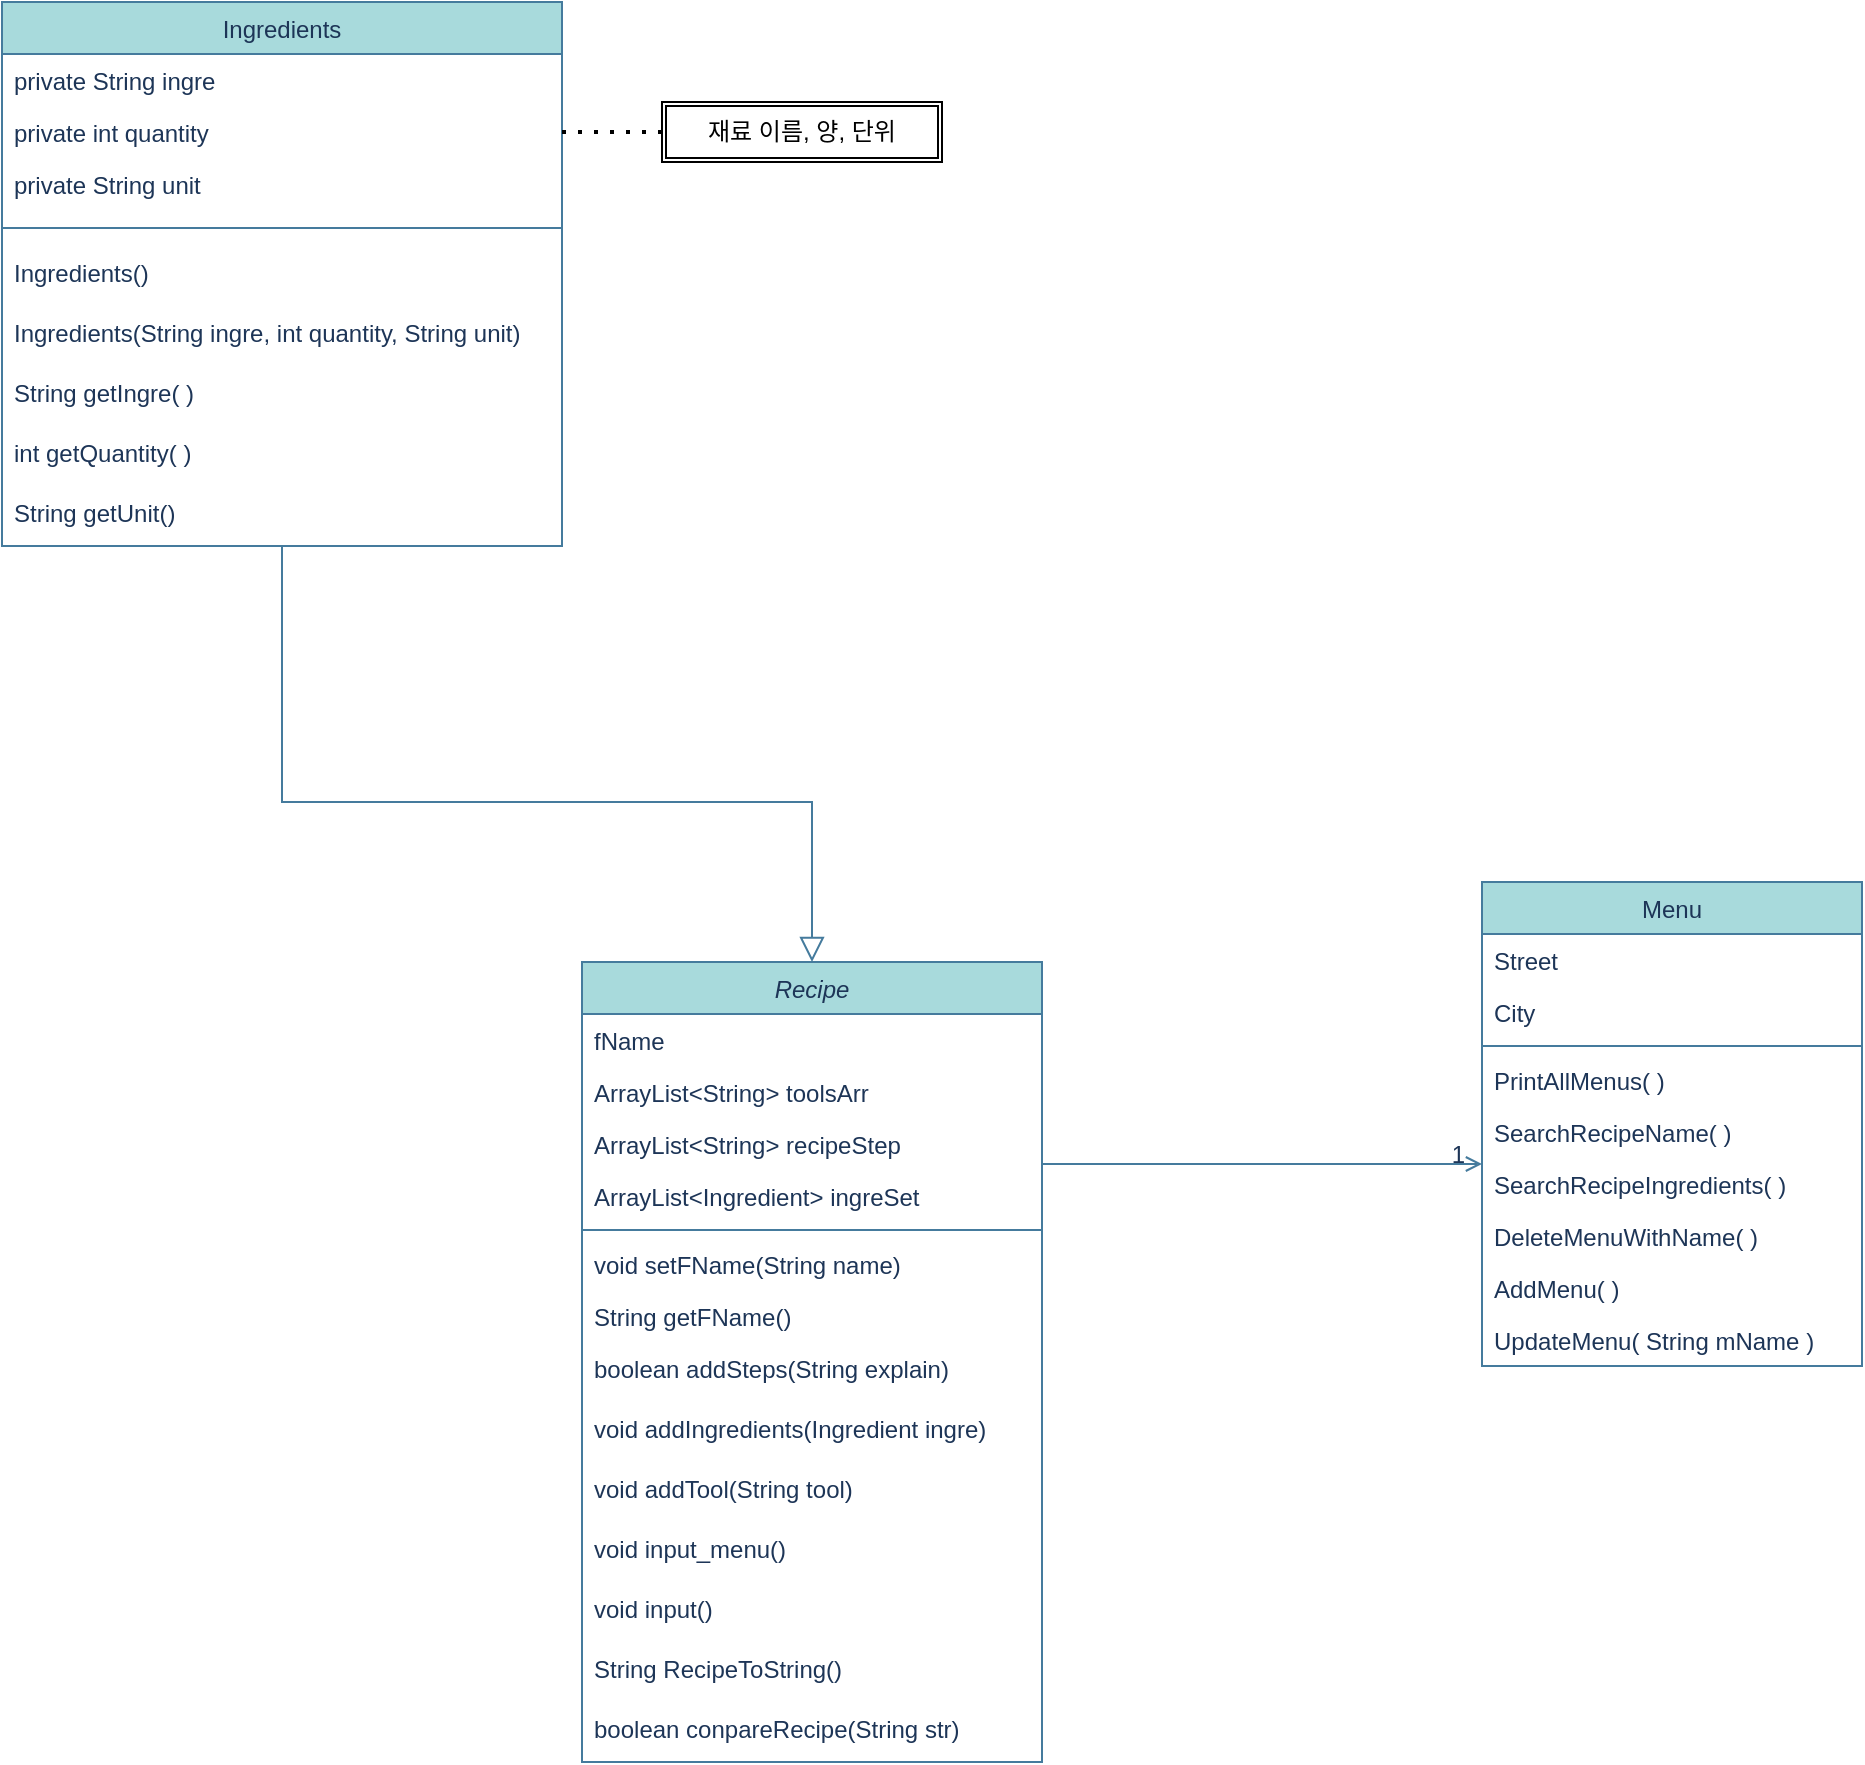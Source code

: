 <mxfile version="21.1.2" type="github">
  <diagram id="C5RBs43oDa-KdzZeNtuy" name="Page-1">
    <mxGraphModel dx="914" dy="722" grid="1" gridSize="10" guides="0" tooltips="1" connect="1" arrows="1" fold="1" page="1" pageScale="1" pageWidth="1654" pageHeight="1169" math="0" shadow="0">
      <root>
        <mxCell id="WIyWlLk6GJQsqaUBKTNV-0" />
        <mxCell id="WIyWlLk6GJQsqaUBKTNV-1" parent="WIyWlLk6GJQsqaUBKTNV-0" />
        <mxCell id="zkfFHV4jXpPFQw0GAbJ--0" value="Recipe" style="swimlane;fontStyle=2;align=center;verticalAlign=top;childLayout=stackLayout;horizontal=1;startSize=26;horizontalStack=0;resizeParent=1;resizeLast=0;collapsible=1;marginBottom=0;rounded=0;shadow=0;strokeWidth=1;labelBackgroundColor=none;fillColor=#A8DADC;strokeColor=#457B9D;fontColor=#1D3557;" parent="WIyWlLk6GJQsqaUBKTNV-1" vertex="1">
          <mxGeometry x="630" y="520" width="230" height="400" as="geometry">
            <mxRectangle x="230" y="140" width="160" height="26" as="alternateBounds" />
          </mxGeometry>
        </mxCell>
        <mxCell id="zkfFHV4jXpPFQw0GAbJ--1" value="fName" style="text;align=left;verticalAlign=top;spacingLeft=4;spacingRight=4;overflow=hidden;rotatable=0;points=[[0,0.5],[1,0.5]];portConstraint=eastwest;labelBackgroundColor=none;fontColor=#1D3557;" parent="zkfFHV4jXpPFQw0GAbJ--0" vertex="1">
          <mxGeometry y="26" width="230" height="26" as="geometry" />
        </mxCell>
        <mxCell id="zkfFHV4jXpPFQw0GAbJ--2" value="ArrayList&lt;String&gt; toolsArr" style="text;align=left;verticalAlign=top;spacingLeft=4;spacingRight=4;overflow=hidden;rotatable=0;points=[[0,0.5],[1,0.5]];portConstraint=eastwest;rounded=0;shadow=0;html=0;labelBackgroundColor=none;fontColor=#1D3557;" parent="zkfFHV4jXpPFQw0GAbJ--0" vertex="1">
          <mxGeometry y="52" width="230" height="26" as="geometry" />
        </mxCell>
        <mxCell id="zkfFHV4jXpPFQw0GAbJ--3" value="ArrayList&lt;String&gt; recipeStep" style="text;align=left;verticalAlign=top;spacingLeft=4;spacingRight=4;overflow=hidden;rotatable=0;points=[[0,0.5],[1,0.5]];portConstraint=eastwest;rounded=0;shadow=0;html=0;labelBackgroundColor=none;fontColor=#1D3557;" parent="zkfFHV4jXpPFQw0GAbJ--0" vertex="1">
          <mxGeometry y="78" width="230" height="26" as="geometry" />
        </mxCell>
        <mxCell id="L_XXW1XsgB5IBoAUZL4W-3" value="ArrayList&lt;Ingredient&gt; ingreSet" style="text;align=left;verticalAlign=top;spacingLeft=4;spacingRight=4;overflow=hidden;rotatable=0;points=[[0,0.5],[1,0.5]];portConstraint=eastwest;rounded=0;shadow=0;html=0;labelBackgroundColor=none;fontColor=#1D3557;" vertex="1" parent="zkfFHV4jXpPFQw0GAbJ--0">
          <mxGeometry y="104" width="230" height="26" as="geometry" />
        </mxCell>
        <mxCell id="zkfFHV4jXpPFQw0GAbJ--4" value="" style="line;html=1;strokeWidth=1;align=left;verticalAlign=middle;spacingTop=-1;spacingLeft=3;spacingRight=3;rotatable=0;labelPosition=right;points=[];portConstraint=eastwest;labelBackgroundColor=none;fillColor=#A8DADC;strokeColor=#457B9D;fontColor=#1D3557;" parent="zkfFHV4jXpPFQw0GAbJ--0" vertex="1">
          <mxGeometry y="130" width="230" height="8" as="geometry" />
        </mxCell>
        <mxCell id="zkfFHV4jXpPFQw0GAbJ--5" value="void setFName(String name)" style="text;align=left;verticalAlign=top;spacingLeft=4;spacingRight=4;overflow=hidden;rotatable=0;points=[[0,0.5],[1,0.5]];portConstraint=eastwest;labelBackgroundColor=none;fontColor=#1D3557;" parent="zkfFHV4jXpPFQw0GAbJ--0" vertex="1">
          <mxGeometry y="138" width="230" height="26" as="geometry" />
        </mxCell>
        <mxCell id="L_XXW1XsgB5IBoAUZL4W-5" value="String getFName()" style="text;align=left;verticalAlign=top;spacingLeft=4;spacingRight=4;overflow=hidden;rotatable=0;points=[[0,0.5],[1,0.5]];portConstraint=eastwest;labelBackgroundColor=none;fontColor=#1D3557;" vertex="1" parent="zkfFHV4jXpPFQw0GAbJ--0">
          <mxGeometry y="164" width="230" height="26" as="geometry" />
        </mxCell>
        <mxCell id="ICGtq6zEYokttooJK8hi-0" value="boolean addSteps(String explain)" style="text;html=1;strokeColor=none;fillColor=none;align=left;verticalAlign=top;whiteSpace=wrap;rounded=0;fontColor=#1D3557;spacingLeft=4;spacingRight=4;labelBackgroundColor=none;" parent="zkfFHV4jXpPFQw0GAbJ--0" vertex="1">
          <mxGeometry y="190" width="230" height="30" as="geometry" />
        </mxCell>
        <mxCell id="L_XXW1XsgB5IBoAUZL4W-6" value="void addIngredients(Ingredient ingre)" style="text;html=1;strokeColor=none;fillColor=none;align=left;verticalAlign=top;whiteSpace=wrap;rounded=0;fontColor=#1D3557;spacingLeft=4;spacingRight=4;labelBackgroundColor=none;" vertex="1" parent="zkfFHV4jXpPFQw0GAbJ--0">
          <mxGeometry y="220" width="230" height="30" as="geometry" />
        </mxCell>
        <mxCell id="L_XXW1XsgB5IBoAUZL4W-9" value="void addTool(String tool)" style="text;html=1;strokeColor=none;fillColor=none;align=left;verticalAlign=top;whiteSpace=wrap;rounded=0;fontColor=#1D3557;spacingLeft=4;spacingRight=4;labelBackgroundColor=none;" vertex="1" parent="zkfFHV4jXpPFQw0GAbJ--0">
          <mxGeometry y="250" width="230" height="30" as="geometry" />
        </mxCell>
        <mxCell id="L_XXW1XsgB5IBoAUZL4W-11" value="void input_menu()" style="text;html=1;strokeColor=none;fillColor=none;align=left;verticalAlign=top;whiteSpace=wrap;rounded=0;fontColor=#1D3557;spacingLeft=4;spacingRight=4;labelBackgroundColor=none;" vertex="1" parent="zkfFHV4jXpPFQw0GAbJ--0">
          <mxGeometry y="280" width="230" height="30" as="geometry" />
        </mxCell>
        <mxCell id="L_XXW1XsgB5IBoAUZL4W-8" value="void input()" style="text;html=1;strokeColor=none;fillColor=none;align=left;verticalAlign=top;whiteSpace=wrap;rounded=0;fontColor=#1D3557;spacingLeft=4;spacingRight=4;labelBackgroundColor=none;" vertex="1" parent="zkfFHV4jXpPFQw0GAbJ--0">
          <mxGeometry y="310" width="230" height="30" as="geometry" />
        </mxCell>
        <mxCell id="L_XXW1XsgB5IBoAUZL4W-10" value="String RecipeToString()" style="text;html=1;strokeColor=none;fillColor=none;align=left;verticalAlign=top;whiteSpace=wrap;rounded=0;fontColor=#1D3557;spacingLeft=4;spacingRight=4;labelBackgroundColor=none;" vertex="1" parent="zkfFHV4jXpPFQw0GAbJ--0">
          <mxGeometry y="340" width="230" height="30" as="geometry" />
        </mxCell>
        <mxCell id="L_XXW1XsgB5IBoAUZL4W-12" value="boolean conpareRecipe(String str)" style="text;html=1;strokeColor=none;fillColor=none;align=left;verticalAlign=top;whiteSpace=wrap;rounded=0;fontColor=#1D3557;spacingLeft=4;spacingRight=4;labelBackgroundColor=none;" vertex="1" parent="zkfFHV4jXpPFQw0GAbJ--0">
          <mxGeometry y="370" width="230" height="30" as="geometry" />
        </mxCell>
        <mxCell id="zkfFHV4jXpPFQw0GAbJ--13" value="Ingredients" style="swimlane;fontStyle=0;align=center;verticalAlign=top;childLayout=stackLayout;horizontal=1;startSize=26;horizontalStack=0;resizeParent=1;resizeLast=0;collapsible=1;marginBottom=0;rounded=0;shadow=0;strokeWidth=1;labelBackgroundColor=none;fillColor=#A8DADC;strokeColor=#457B9D;fontColor=#1D3557;" parent="WIyWlLk6GJQsqaUBKTNV-1" vertex="1">
          <mxGeometry x="340" y="40" width="280" height="272" as="geometry">
            <mxRectangle x="340" y="380" width="170" height="26" as="alternateBounds" />
          </mxGeometry>
        </mxCell>
        <mxCell id="zkfFHV4jXpPFQw0GAbJ--14" value="private String ingre" style="text;align=left;verticalAlign=top;spacingLeft=4;spacingRight=4;overflow=hidden;rotatable=0;points=[[0,0.5],[1,0.5]];portConstraint=eastwest;labelBackgroundColor=none;fontColor=#1D3557;" parent="zkfFHV4jXpPFQw0GAbJ--13" vertex="1">
          <mxGeometry y="26" width="280" height="26" as="geometry" />
        </mxCell>
        <mxCell id="flcJMbR8AI4eC1GkG23Y-5" value="private int quantity" style="text;align=left;verticalAlign=top;spacingLeft=4;spacingRight=4;overflow=hidden;rotatable=0;points=[[0,0.5],[1,0.5]];portConstraint=eastwest;labelBackgroundColor=none;fontColor=#1D3557;" parent="zkfFHV4jXpPFQw0GAbJ--13" vertex="1">
          <mxGeometry y="52" width="280" height="26" as="geometry" />
        </mxCell>
        <mxCell id="ICGtq6zEYokttooJK8hi-1" value="private String unit" style="text;align=left;verticalAlign=top;spacingLeft=4;spacingRight=4;overflow=hidden;rotatable=0;points=[[0,0.5],[1,0.5]];portConstraint=eastwest;labelBackgroundColor=none;fontColor=#1D3557;" parent="zkfFHV4jXpPFQw0GAbJ--13" vertex="1">
          <mxGeometry y="78" width="280" height="26" as="geometry" />
        </mxCell>
        <mxCell id="zkfFHV4jXpPFQw0GAbJ--15" value="" style="line;html=1;strokeWidth=1;align=left;verticalAlign=middle;spacingTop=-1;spacingLeft=3;spacingRight=3;rotatable=0;labelPosition=right;points=[];portConstraint=eastwest;labelBackgroundColor=none;fillColor=#A8DADC;strokeColor=#457B9D;fontColor=#1D3557;" parent="zkfFHV4jXpPFQw0GAbJ--13" vertex="1">
          <mxGeometry y="104" width="280" height="18" as="geometry" />
        </mxCell>
        <mxCell id="L_XXW1XsgB5IBoAUZL4W-0" value="Ingredients()" style="text;html=1;align=left;verticalAlign=top;resizable=0;points=[];autosize=1;strokeColor=none;fillColor=none;fontColor=#1D3557;rounded=0;spacingLeft=4;" vertex="1" parent="zkfFHV4jXpPFQw0GAbJ--13">
          <mxGeometry y="122" width="280" height="30" as="geometry" />
        </mxCell>
        <mxCell id="L_XXW1XsgB5IBoAUZL4W-1" value="Ingredients(String ingre, int quantity, String unit)" style="text;html=1;align=left;verticalAlign=top;resizable=0;points=[];autosize=1;strokeColor=none;fillColor=none;fontColor=#1D3557;rounded=0;spacingLeft=4;" vertex="1" parent="zkfFHV4jXpPFQw0GAbJ--13">
          <mxGeometry y="152" width="280" height="30" as="geometry" />
        </mxCell>
        <mxCell id="flcJMbR8AI4eC1GkG23Y-10" value="String getIngre( )" style="text;html=1;align=left;verticalAlign=top;resizable=0;points=[];autosize=1;strokeColor=none;fillColor=none;fontColor=#1D3557;rounded=0;spacingLeft=4;" parent="zkfFHV4jXpPFQw0GAbJ--13" vertex="1">
          <mxGeometry y="182" width="280" height="30" as="geometry" />
        </mxCell>
        <mxCell id="ICGtq6zEYokttooJK8hi-3" value="int getQuantity( )" style="text;html=1;align=left;verticalAlign=top;resizable=0;points=[];autosize=1;strokeColor=none;fillColor=none;fontColor=#1D3557;rounded=0;spacingLeft=4;" parent="zkfFHV4jXpPFQw0GAbJ--13" vertex="1">
          <mxGeometry y="212" width="280" height="30" as="geometry" />
        </mxCell>
        <mxCell id="ICGtq6zEYokttooJK8hi-2" value="String getUnit()" style="text;html=1;align=left;verticalAlign=top;resizable=0;points=[];autosize=1;strokeColor=none;fillColor=none;fontColor=#1D3557;rounded=0;spacingLeft=4;" parent="zkfFHV4jXpPFQw0GAbJ--13" vertex="1">
          <mxGeometry y="242" width="280" height="30" as="geometry" />
        </mxCell>
        <mxCell id="zkfFHV4jXpPFQw0GAbJ--16" value="" style="endArrow=block;endSize=10;endFill=0;shadow=0;strokeWidth=1;rounded=0;edgeStyle=elbowEdgeStyle;elbow=vertical;labelBackgroundColor=none;strokeColor=#457B9D;fontColor=default;entryX=0.5;entryY=0;entryDx=0;entryDy=0;" parent="WIyWlLk6GJQsqaUBKTNV-1" source="zkfFHV4jXpPFQw0GAbJ--13" target="zkfFHV4jXpPFQw0GAbJ--0" edge="1">
          <mxGeometry width="160" relative="1" as="geometry">
            <mxPoint x="750" y="623" as="sourcePoint" />
            <mxPoint x="850" y="521" as="targetPoint" />
            <Array as="points">
              <mxPoint x="790" y="440" />
            </Array>
          </mxGeometry>
        </mxCell>
        <mxCell id="zkfFHV4jXpPFQw0GAbJ--17" value="Menu" style="swimlane;fontStyle=0;align=center;verticalAlign=top;childLayout=stackLayout;horizontal=1;startSize=26;horizontalStack=0;resizeParent=1;resizeLast=0;collapsible=1;marginBottom=0;rounded=0;shadow=0;strokeWidth=1;labelBackgroundColor=none;fillColor=#A8DADC;strokeColor=#457B9D;fontColor=#1D3557;" parent="WIyWlLk6GJQsqaUBKTNV-1" vertex="1">
          <mxGeometry x="1080" y="480" width="190" height="242" as="geometry">
            <mxRectangle x="550" y="140" width="160" height="26" as="alternateBounds" />
          </mxGeometry>
        </mxCell>
        <mxCell id="zkfFHV4jXpPFQw0GAbJ--18" value="Street" style="text;align=left;verticalAlign=top;spacingLeft=4;spacingRight=4;overflow=hidden;rotatable=0;points=[[0,0.5],[1,0.5]];portConstraint=eastwest;labelBackgroundColor=none;fontColor=#1D3557;" parent="zkfFHV4jXpPFQw0GAbJ--17" vertex="1">
          <mxGeometry y="26" width="190" height="26" as="geometry" />
        </mxCell>
        <mxCell id="zkfFHV4jXpPFQw0GAbJ--19" value="City" style="text;align=left;verticalAlign=top;spacingLeft=4;spacingRight=4;overflow=hidden;rotatable=0;points=[[0,0.5],[1,0.5]];portConstraint=eastwest;rounded=0;shadow=0;html=0;labelBackgroundColor=none;fontColor=#1D3557;" parent="zkfFHV4jXpPFQw0GAbJ--17" vertex="1">
          <mxGeometry y="52" width="190" height="26" as="geometry" />
        </mxCell>
        <mxCell id="zkfFHV4jXpPFQw0GAbJ--23" value="" style="line;html=1;strokeWidth=1;align=left;verticalAlign=middle;spacingTop=-1;spacingLeft=3;spacingRight=3;rotatable=0;labelPosition=right;points=[];portConstraint=eastwest;labelBackgroundColor=none;fillColor=#A8DADC;strokeColor=#457B9D;fontColor=#1D3557;" parent="zkfFHV4jXpPFQw0GAbJ--17" vertex="1">
          <mxGeometry y="78" width="190" height="8" as="geometry" />
        </mxCell>
        <mxCell id="zkfFHV4jXpPFQw0GAbJ--24" value="PrintAllMenus( )" style="text;align=left;verticalAlign=top;spacingLeft=4;spacingRight=4;overflow=hidden;rotatable=0;points=[[0,0.5],[1,0.5]];portConstraint=eastwest;labelBackgroundColor=none;fontColor=#1D3557;" parent="zkfFHV4jXpPFQw0GAbJ--17" vertex="1">
          <mxGeometry y="86" width="190" height="26" as="geometry" />
        </mxCell>
        <mxCell id="zkfFHV4jXpPFQw0GAbJ--25" value="SearchRecipeName( )" style="text;align=left;verticalAlign=top;spacingLeft=4;spacingRight=4;overflow=hidden;rotatable=0;points=[[0,0.5],[1,0.5]];portConstraint=eastwest;labelBackgroundColor=none;fontColor=#1D3557;" parent="zkfFHV4jXpPFQw0GAbJ--17" vertex="1">
          <mxGeometry y="112" width="190" height="26" as="geometry" />
        </mxCell>
        <mxCell id="Xd1YDcD3esRCPQmM-fda-1" value="SearchRecipeIngredients( )" style="text;align=left;verticalAlign=top;spacingLeft=4;spacingRight=4;overflow=hidden;rotatable=0;points=[[0,0.5],[1,0.5]];portConstraint=eastwest;labelBackgroundColor=none;fontColor=#1D3557;" parent="zkfFHV4jXpPFQw0GAbJ--17" vertex="1">
          <mxGeometry y="138" width="190" height="26" as="geometry" />
        </mxCell>
        <mxCell id="Xd1YDcD3esRCPQmM-fda-2" value="DeleteMenuWithName( )" style="text;align=left;verticalAlign=top;spacingLeft=4;spacingRight=4;overflow=hidden;rotatable=0;points=[[0,0.5],[1,0.5]];portConstraint=eastwest;labelBackgroundColor=none;fontColor=#1D3557;" parent="zkfFHV4jXpPFQw0GAbJ--17" vertex="1">
          <mxGeometry y="164" width="190" height="26" as="geometry" />
        </mxCell>
        <mxCell id="Xd1YDcD3esRCPQmM-fda-4" value="AddMenu( )" style="text;align=left;verticalAlign=top;spacingLeft=4;spacingRight=4;overflow=hidden;rotatable=0;points=[[0,0.5],[1,0.5]];portConstraint=eastwest;labelBackgroundColor=none;fontColor=#1D3557;" parent="zkfFHV4jXpPFQw0GAbJ--17" vertex="1">
          <mxGeometry y="190" width="190" height="26" as="geometry" />
        </mxCell>
        <mxCell id="Xd1YDcD3esRCPQmM-fda-3" value="UpdateMenu( String mName )" style="text;align=left;verticalAlign=top;spacingLeft=4;spacingRight=4;overflow=hidden;rotatable=0;points=[[0,0.5],[1,0.5]];portConstraint=eastwest;labelBackgroundColor=none;fontColor=#1D3557;" parent="zkfFHV4jXpPFQw0GAbJ--17" vertex="1">
          <mxGeometry y="216" width="190" height="26" as="geometry" />
        </mxCell>
        <mxCell id="zkfFHV4jXpPFQw0GAbJ--26" value="" style="endArrow=open;shadow=0;strokeWidth=1;rounded=0;endFill=1;edgeStyle=elbowEdgeStyle;elbow=vertical;labelBackgroundColor=none;strokeColor=#457B9D;fontColor=default;" parent="WIyWlLk6GJQsqaUBKTNV-1" source="zkfFHV4jXpPFQw0GAbJ--0" target="zkfFHV4jXpPFQw0GAbJ--17" edge="1">
          <mxGeometry x="0.5" y="41" relative="1" as="geometry">
            <mxPoint x="920" y="442" as="sourcePoint" />
            <mxPoint x="1080" y="442" as="targetPoint" />
            <mxPoint x="-40" y="32" as="offset" />
          </mxGeometry>
        </mxCell>
        <mxCell id="zkfFHV4jXpPFQw0GAbJ--28" value="1" style="resizable=0;align=right;verticalAlign=bottom;labelBackgroundColor=none;fontSize=12;fillColor=#A8DADC;strokeColor=#457B9D;fontColor=#1D3557;" parent="zkfFHV4jXpPFQw0GAbJ--26" connectable="0" vertex="1">
          <mxGeometry x="1" relative="1" as="geometry">
            <mxPoint x="-7" y="4" as="offset" />
          </mxGeometry>
        </mxCell>
        <mxCell id="Xd1YDcD3esRCPQmM-fda-5" value="" style="endArrow=none;dashed=1;html=1;dashPattern=1 3;strokeWidth=2;rounded=0;exitX=1;exitY=0.5;exitDx=0;exitDy=0;entryX=0;entryY=0.5;entryDx=0;entryDy=0;" parent="WIyWlLk6GJQsqaUBKTNV-1" source="flcJMbR8AI4eC1GkG23Y-5" target="Xd1YDcD3esRCPQmM-fda-6" edge="1">
          <mxGeometry width="50" height="50" relative="1" as="geometry">
            <mxPoint x="1200" y="80" as="sourcePoint" />
            <mxPoint x="1230" y="89" as="targetPoint" />
          </mxGeometry>
        </mxCell>
        <mxCell id="Xd1YDcD3esRCPQmM-fda-6" value="재료 이름, 양, 단위" style="shape=ext;double=1;rounded=0;whiteSpace=wrap;html=1;" parent="WIyWlLk6GJQsqaUBKTNV-1" vertex="1">
          <mxGeometry x="670" y="90" width="140" height="30" as="geometry" />
        </mxCell>
      </root>
    </mxGraphModel>
  </diagram>
</mxfile>

